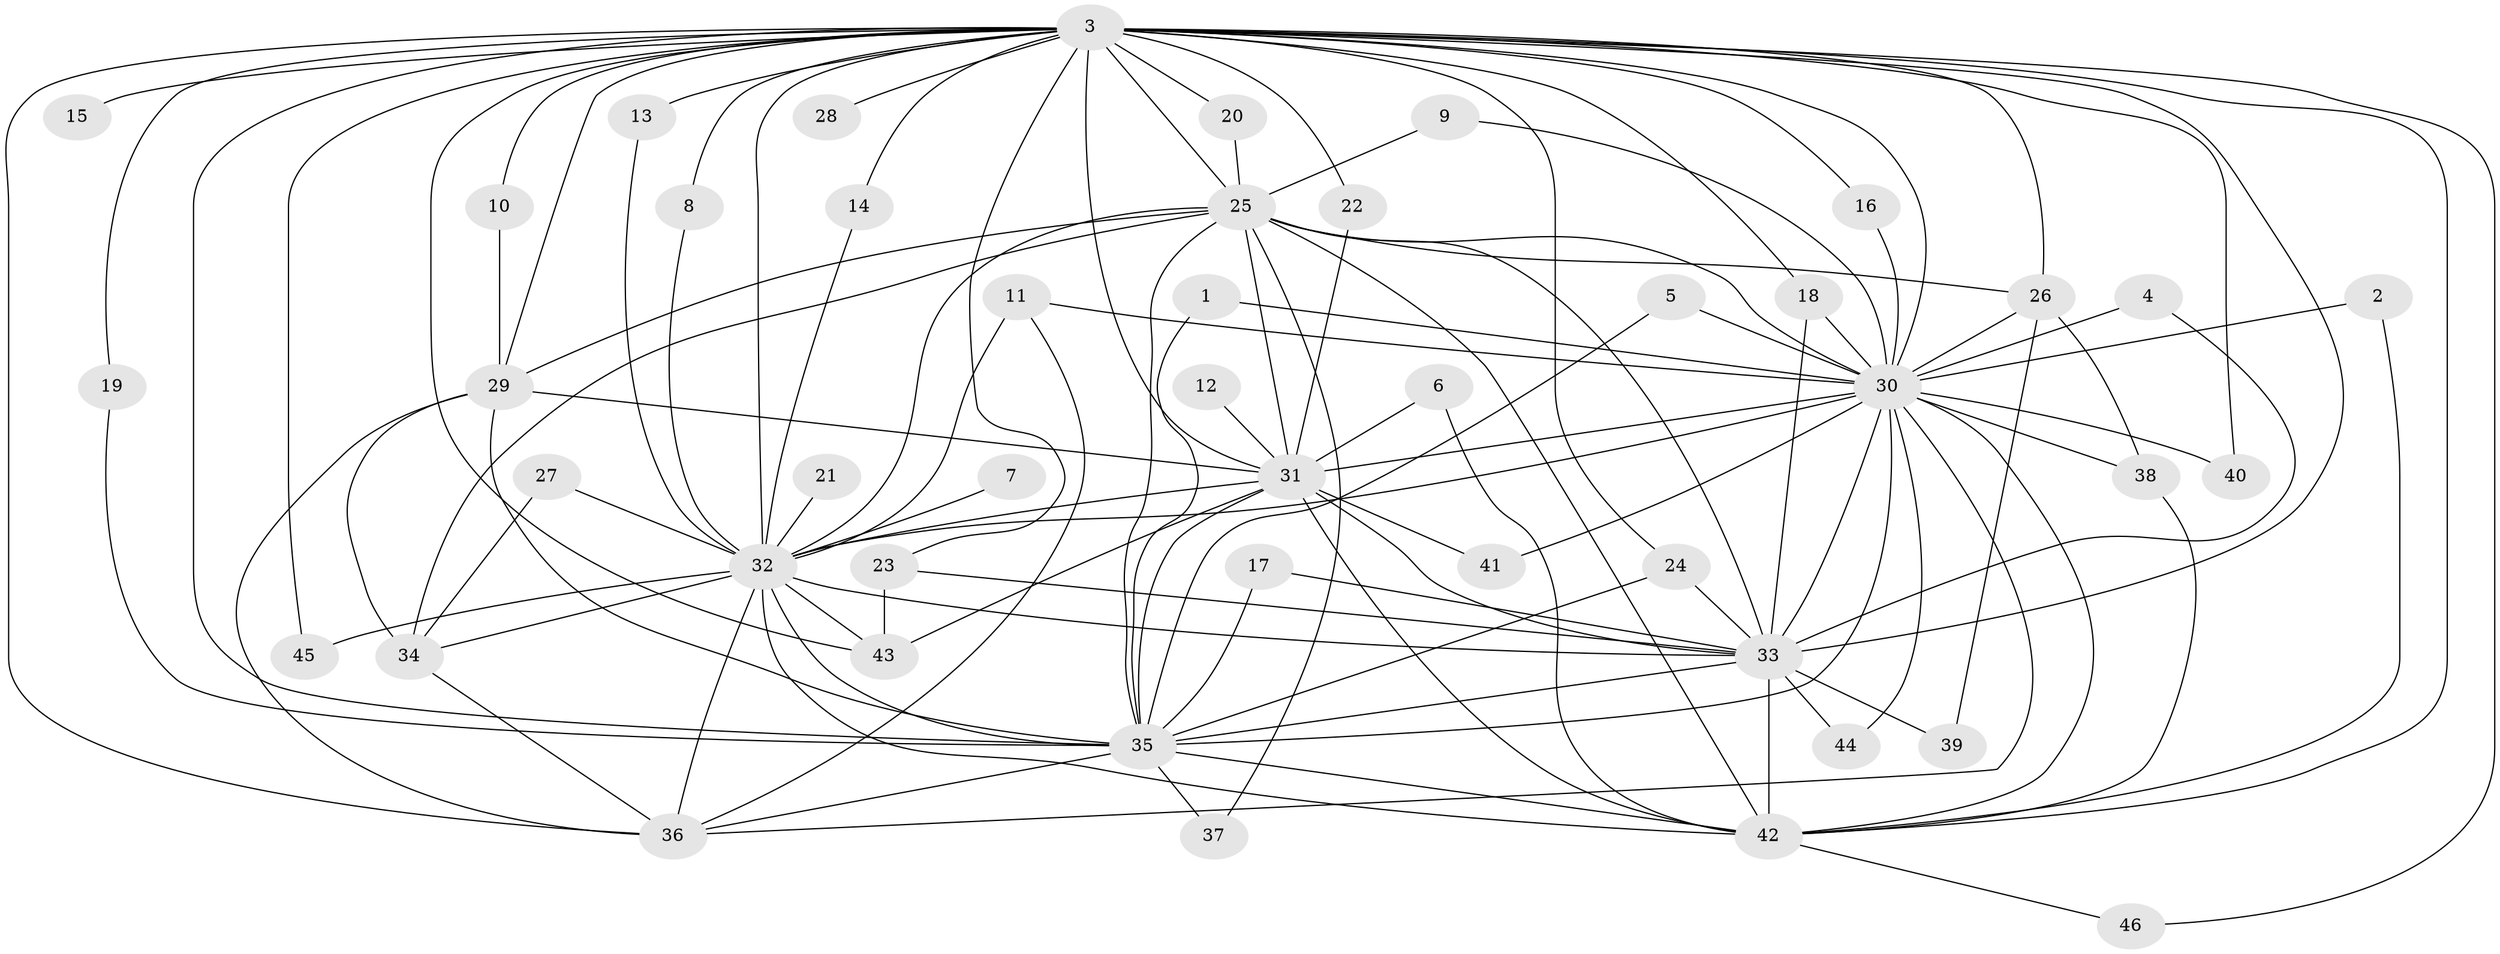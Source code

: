 // original degree distribution, {29: 0.021739130434782608, 24: 0.010869565217391304, 20: 0.010869565217391304, 14: 0.010869565217391304, 19: 0.010869565217391304, 18: 0.021739130434782608, 11: 0.010869565217391304, 26: 0.010869565217391304, 6: 0.021739130434782608, 5: 0.021739130434782608, 2: 0.6086956521739131, 3: 0.16304347826086957, 4: 0.06521739130434782, 7: 0.010869565217391304}
// Generated by graph-tools (version 1.1) at 2025/25/03/09/25 03:25:42]
// undirected, 46 vertices, 113 edges
graph export_dot {
graph [start="1"]
  node [color=gray90,style=filled];
  1;
  2;
  3;
  4;
  5;
  6;
  7;
  8;
  9;
  10;
  11;
  12;
  13;
  14;
  15;
  16;
  17;
  18;
  19;
  20;
  21;
  22;
  23;
  24;
  25;
  26;
  27;
  28;
  29;
  30;
  31;
  32;
  33;
  34;
  35;
  36;
  37;
  38;
  39;
  40;
  41;
  42;
  43;
  44;
  45;
  46;
  1 -- 30 [weight=1.0];
  1 -- 35 [weight=1.0];
  2 -- 30 [weight=1.0];
  2 -- 42 [weight=1.0];
  3 -- 8 [weight=1.0];
  3 -- 10 [weight=1.0];
  3 -- 13 [weight=3.0];
  3 -- 14 [weight=1.0];
  3 -- 15 [weight=1.0];
  3 -- 16 [weight=1.0];
  3 -- 18 [weight=1.0];
  3 -- 19 [weight=1.0];
  3 -- 20 [weight=1.0];
  3 -- 22 [weight=1.0];
  3 -- 23 [weight=1.0];
  3 -- 24 [weight=2.0];
  3 -- 25 [weight=3.0];
  3 -- 26 [weight=3.0];
  3 -- 28 [weight=2.0];
  3 -- 29 [weight=1.0];
  3 -- 30 [weight=3.0];
  3 -- 31 [weight=3.0];
  3 -- 32 [weight=3.0];
  3 -- 33 [weight=3.0];
  3 -- 35 [weight=5.0];
  3 -- 36 [weight=2.0];
  3 -- 40 [weight=1.0];
  3 -- 42 [weight=4.0];
  3 -- 43 [weight=2.0];
  3 -- 45 [weight=1.0];
  3 -- 46 [weight=1.0];
  4 -- 30 [weight=1.0];
  4 -- 33 [weight=1.0];
  5 -- 30 [weight=1.0];
  5 -- 35 [weight=1.0];
  6 -- 31 [weight=1.0];
  6 -- 42 [weight=1.0];
  7 -- 32 [weight=1.0];
  8 -- 32 [weight=1.0];
  9 -- 25 [weight=1.0];
  9 -- 30 [weight=1.0];
  10 -- 29 [weight=1.0];
  11 -- 30 [weight=1.0];
  11 -- 32 [weight=1.0];
  11 -- 36 [weight=1.0];
  12 -- 31 [weight=1.0];
  13 -- 32 [weight=2.0];
  14 -- 32 [weight=1.0];
  16 -- 30 [weight=1.0];
  17 -- 33 [weight=1.0];
  17 -- 35 [weight=1.0];
  18 -- 30 [weight=1.0];
  18 -- 33 [weight=1.0];
  19 -- 35 [weight=1.0];
  20 -- 25 [weight=1.0];
  21 -- 32 [weight=1.0];
  22 -- 31 [weight=1.0];
  23 -- 33 [weight=1.0];
  23 -- 43 [weight=1.0];
  24 -- 33 [weight=1.0];
  24 -- 35 [weight=1.0];
  25 -- 26 [weight=1.0];
  25 -- 29 [weight=1.0];
  25 -- 30 [weight=2.0];
  25 -- 31 [weight=1.0];
  25 -- 32 [weight=1.0];
  25 -- 33 [weight=1.0];
  25 -- 34 [weight=1.0];
  25 -- 35 [weight=2.0];
  25 -- 37 [weight=1.0];
  25 -- 42 [weight=2.0];
  26 -- 30 [weight=1.0];
  26 -- 38 [weight=1.0];
  26 -- 39 [weight=1.0];
  27 -- 32 [weight=1.0];
  27 -- 34 [weight=1.0];
  29 -- 31 [weight=1.0];
  29 -- 34 [weight=1.0];
  29 -- 35 [weight=1.0];
  29 -- 36 [weight=1.0];
  30 -- 31 [weight=1.0];
  30 -- 32 [weight=1.0];
  30 -- 33 [weight=2.0];
  30 -- 35 [weight=3.0];
  30 -- 36 [weight=1.0];
  30 -- 38 [weight=1.0];
  30 -- 40 [weight=1.0];
  30 -- 41 [weight=2.0];
  30 -- 42 [weight=3.0];
  30 -- 44 [weight=1.0];
  31 -- 32 [weight=2.0];
  31 -- 33 [weight=2.0];
  31 -- 35 [weight=1.0];
  31 -- 41 [weight=1.0];
  31 -- 42 [weight=2.0];
  31 -- 43 [weight=1.0];
  32 -- 33 [weight=1.0];
  32 -- 34 [weight=1.0];
  32 -- 35 [weight=1.0];
  32 -- 36 [weight=2.0];
  32 -- 42 [weight=2.0];
  32 -- 43 [weight=1.0];
  32 -- 45 [weight=1.0];
  33 -- 35 [weight=1.0];
  33 -- 39 [weight=1.0];
  33 -- 42 [weight=2.0];
  33 -- 44 [weight=1.0];
  34 -- 36 [weight=1.0];
  35 -- 36 [weight=1.0];
  35 -- 37 [weight=1.0];
  35 -- 42 [weight=4.0];
  38 -- 42 [weight=1.0];
  42 -- 46 [weight=1.0];
}
